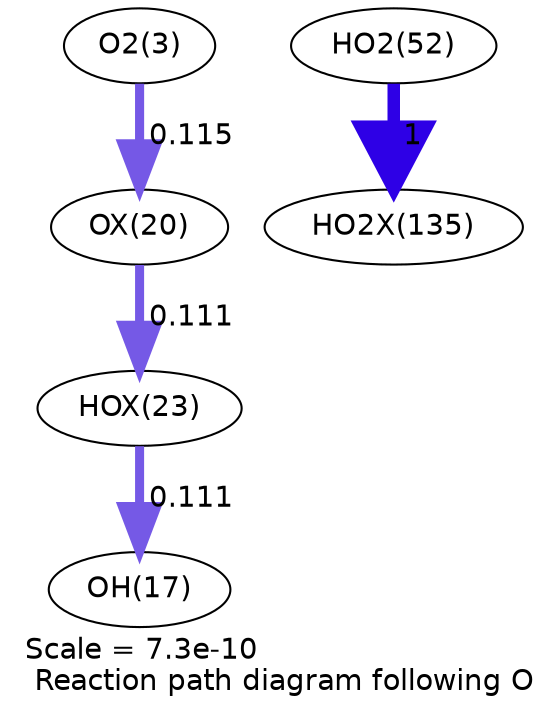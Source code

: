 digraph reaction_paths {
center=1;
s5 -> s71[fontname="Helvetica", penwidth=4.37, arrowsize=2.18, color="0.7, 0.615, 0.9"
, label=" 0.115"];
s71 -> s74[fontname="Helvetica", penwidth=4.34, arrowsize=2.17, color="0.7, 0.611, 0.9"
, label=" 0.111"];
s74 -> s19[fontname="Helvetica", penwidth=4.34, arrowsize=2.17, color="0.7, 0.611, 0.9"
, label=" 0.111"];
s21 -> s93[fontname="Helvetica", penwidth=6, arrowsize=3, color="0.7, 1.5, 0.9"
, label=" 1"];
s5 [ fontname="Helvetica", label="O2(3)"];
s19 [ fontname="Helvetica", label="OH(17)"];
s21 [ fontname="Helvetica", label="HO2(52)"];
s71 [ fontname="Helvetica", label="OX(20)"];
s74 [ fontname="Helvetica", label="HOX(23)"];
s93 [ fontname="Helvetica", label="HO2X(135)"];
 label = "Scale = 7.3e-10\l Reaction path diagram following O";
 fontname = "Helvetica";
}
